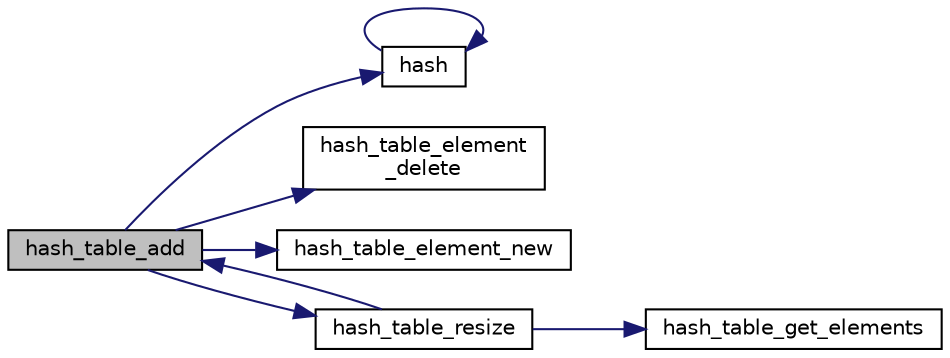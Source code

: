 digraph "hash_table_add"
{
 // LATEX_PDF_SIZE
  edge [fontname="Helvetica",fontsize="10",labelfontname="Helvetica",labelfontsize="10"];
  node [fontname="Helvetica",fontsize="10",shape=record];
  rankdir="LR";
  Node1 [label="hash_table_add",height=0.2,width=0.4,color="black", fillcolor="grey75", style="filled", fontcolor="black",tooltip=" "];
  Node1 -> Node2 [color="midnightblue",fontsize="10",style="solid",fontname="Helvetica"];
  Node2 [label="hash",height=0.2,width=0.4,color="black", fillcolor="white", style="filled",URL="$trace__hashtable_8c.html#a89cded44d5106ffaeb0d2dab42c2d43f",tooltip=" "];
  Node2 -> Node2 [color="midnightblue",fontsize="10",style="solid",fontname="Helvetica"];
  Node1 -> Node3 [color="midnightblue",fontsize="10",style="solid",fontname="Helvetica"];
  Node3 [label="hash_table_element\l_delete",height=0.2,width=0.4,color="black", fillcolor="white", style="filled",URL="$omg__hashtable_8c.html#a026b4a34fe76f92e0931b2c9c742f0f8",tooltip=" "];
  Node1 -> Node4 [color="midnightblue",fontsize="10",style="solid",fontname="Helvetica"];
  Node4 [label="hash_table_element_new",height=0.2,width=0.4,color="black", fillcolor="white", style="filled",URL="$omg__hashtable_8c.html#a31fde183d6bcacab57cc62d8b94b04c6",tooltip=" "];
  Node1 -> Node5 [color="midnightblue",fontsize="10",style="solid",fontname="Helvetica"];
  Node5 [label="hash_table_resize",height=0.2,width=0.4,color="black", fillcolor="white", style="filled",URL="$omg__hashtable_8c.html#a44f6d0a9518b1238e85f0b001e70fbf5",tooltip=" "];
  Node5 -> Node1 [color="midnightblue",fontsize="10",style="solid",fontname="Helvetica"];
  Node5 -> Node6 [color="midnightblue",fontsize="10",style="solid",fontname="Helvetica"];
  Node6 [label="hash_table_get_elements",height=0.2,width=0.4,color="black", fillcolor="white", style="filled",URL="$omg__hashtable_8c.html#abc7fa8e4333562706c64ae4837900120",tooltip=" "];
}
